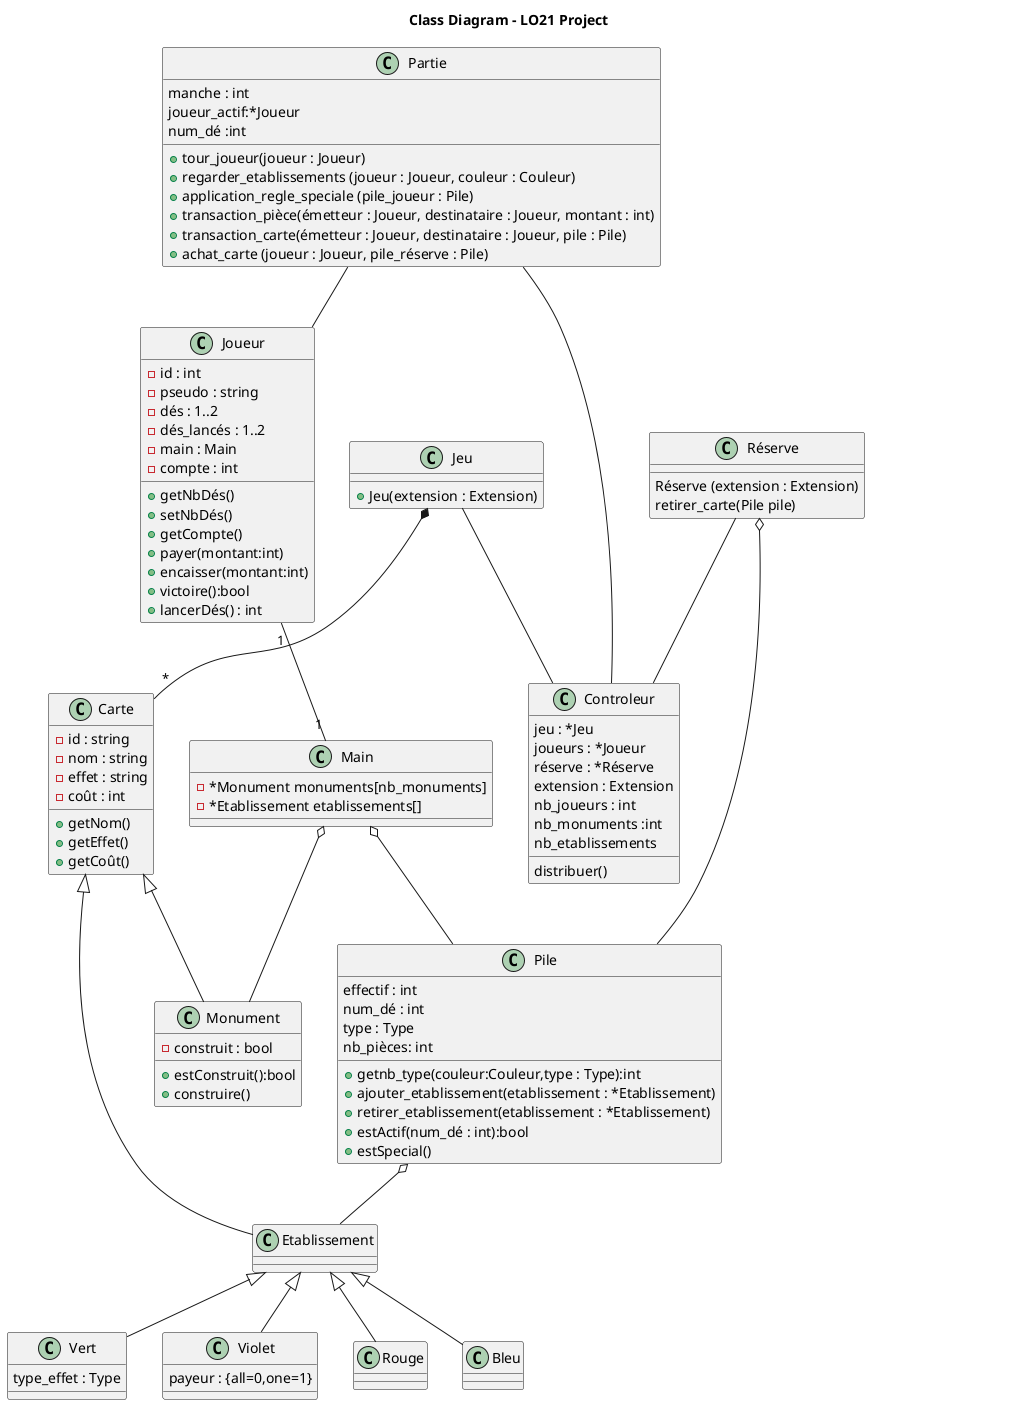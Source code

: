 
@startuml

title Class Diagram - LO21 Project



class Jeu{

}
Jeu : +Jeu(extension : Extension)

class Carte {
 -id : string
 -nom : string
 -effet : string
 -coût : int
}
Carte : +getNom()
Carte : +getEffet()
Carte : +getCoût()

class Monument {
 -construit : bool
 
}
Monument : +estConstruit():bool
Monument : +construire()

class  Etablissement{

}


class  Partie{
 manche : int
 joueur_actif:*Joueur
 num_dé :int
}
Partie : +tour_joueur(joueur : Joueur)
Partie : +regarder_etablissements (joueur : Joueur, couleur : Couleur)
Parite : +application_regle_standard (couleur : Couleur)
Partie : +application_regle_speciale (pile_joueur : Pile)
Partie : +transaction_pièce(émetteur : Joueur, destinataire : Joueur, montant : int)
Partie : +transaction_carte(émetteur : Joueur, destinataire : Joueur, pile : Pile)
Partie : +achat_carte (joueur : Joueur, pile_réserve : Pile)
class  Réserve{
}
Réserve : Réserve (extension : Extension)
Réserve : retirer_carte(Pile pile)

class  Main{
-*Monument monuments[nb_monuments]
-*Etablissement etablissements[]
}


class Pile{
effectif : int
 num_dé : int
 type : Type
 nb_pièces: int
}
Pile : +getnb_type(couleur:Couleur,type : Type):int
Pile : +ajouter_etablissement(etablissement : *Etablissement)
Pile : +retirer_etablissement(etablissement : *Etablissement)
Pile : +estActif(num_dé : int):bool
Pile : +estSpecial()

class  Joueur{
 -id : int
 -pseudo : string
 -dés : 1..2
 -dés_lancés : 1..2
 -main : Main
 -compte : int
}

Joueur : +getNbDés()
Joueur : +setNbDés()
Joueur : +getCompte()
Joueur : +payer(montant:int)
Joueur : +encaisser(montant:int)
Joueur : +victoire():bool
Joueur : +lancerDés() : int

class  Controleur{
 jeu : *Jeu
 joueurs : *Joueur
 réserve : *Réserve
 extension : Extension
 nb_joueurs : int
 nb_monuments :int
 nb_etablissements
}
Controleur : distribuer()

class Vert {
type_effet : Type
}
class Violet {
payeur : {all=0,one=1}
}
Jeu *-- "*" Carte 
Carte <|-- Etablissement
Carte <|-- Monument
Partie -- Joueur
Partie -- Controleur
Jeu -- Controleur
Réserve -- Controleur
Joueur "1" -- "1" Main

Etablissement <|-- Rouge 
Etablissement <|-- Bleu
Etablissement <|-- Vert
Etablissement <|-- Violet
Pile o-- Etablissement
Réserve o-- Pile
Main o--Monument
Main o--Pile



hide @unlinked
@enduml

